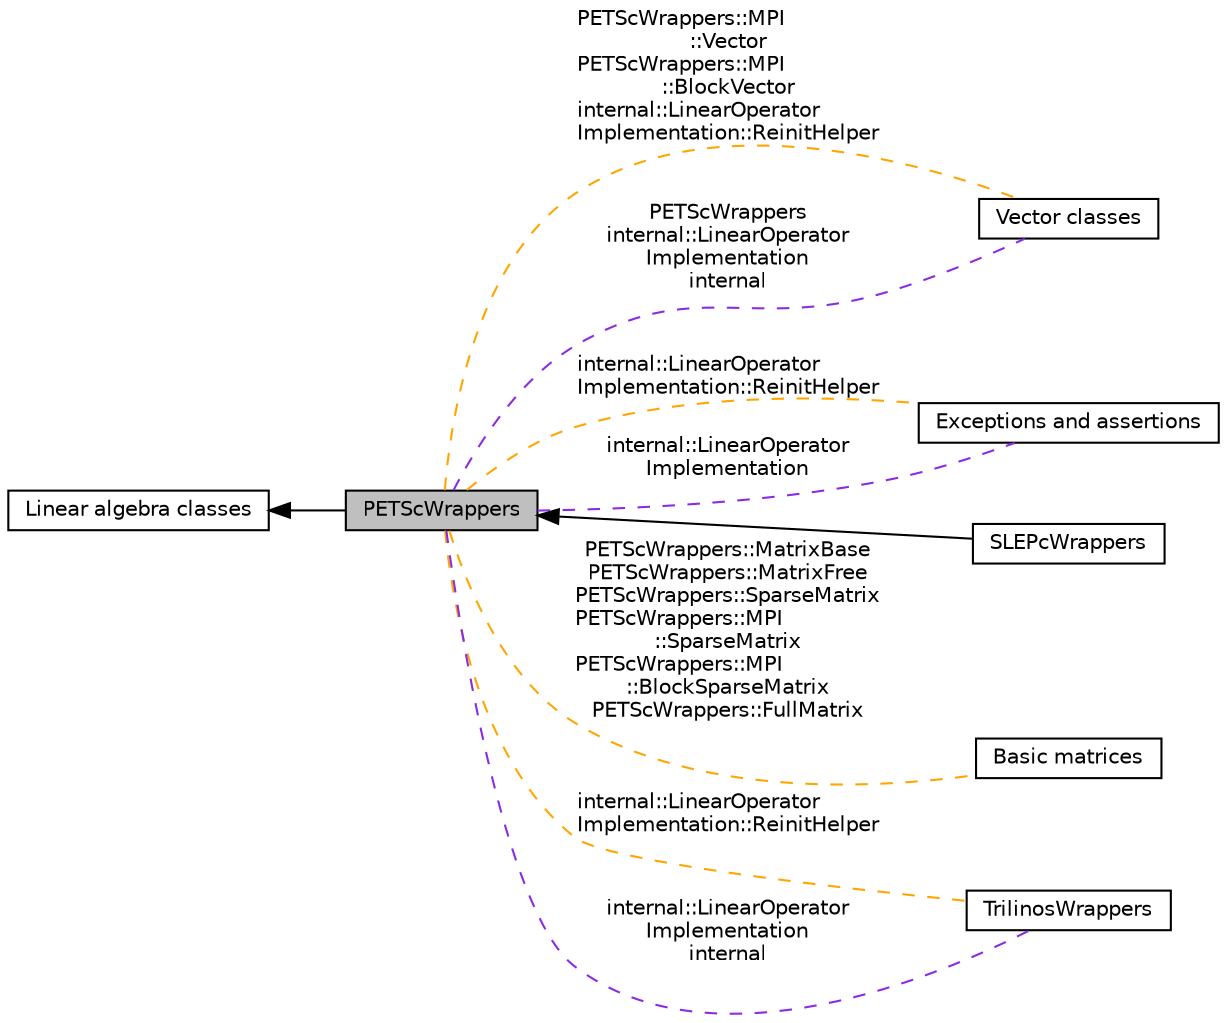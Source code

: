 digraph "PETScWrappers"
{
  edge [fontname="Helvetica",fontsize="10",labelfontname="Helvetica",labelfontsize="10"];
  node [fontname="Helvetica",fontsize="10",shape=box];
  rankdir=LR;
  Node5 [label="Vector classes",height=0.2,width=0.4,color="black", fillcolor="white", style="filled",URL="$group__Vectors.html",tooltip="Here, we list all the classes that satisfy the VectorType concept and may be used in linear solvers (..."];
  Node6 [label="Exceptions and assertions",height=0.2,width=0.4,color="black", fillcolor="white", style="filled",URL="$group__Exceptions.html",tooltip="This module contains classes that are used in the exception mechanism of deal.II."];
  Node3 [label="SLEPcWrappers",height=0.2,width=0.4,color="black", fillcolor="white", style="filled",URL="$group__SLEPcWrappers.html",tooltip="The classes in this module are wrappers around functionality provided by the SLEPc library...."];
  Node2 [label="Linear algebra classes",height=0.2,width=0.4,color="black", fillcolor="white", style="filled",URL="$group__LAC.html",tooltip="This module contains classes that involve linear algebra, i.e., those associated with matrices,..."];
  Node1 [label="PETScWrappers",height=0.2,width=0.4,color="black", fillcolor="grey75", style="filled", fontcolor="black",tooltip="The classes in this module are wrappers around functionality provided by the PETSc library...."];
  Node4 [label="Basic matrices",height=0.2,width=0.4,color="black", fillcolor="white", style="filled",URL="$group__Matrix1.html",tooltip="These are the actual matrix classes provided by deal.II. It is possible to store values in them and r..."];
  Node7 [label="TrilinosWrappers",height=0.2,width=0.4,color="black", fillcolor="white", style="filled",URL="$group__TrilinosWrappers.html",tooltip="The classes in this module are wrappers around functionality provided by the Trilinos library...."];
  Node2->Node1 [shape=plaintext, dir="back", style="solid"];
  Node1->Node3 [shape=plaintext, dir="back", style="solid"];
  Node1->Node4 [shape=plaintext, label="PETScWrappers::MatrixBase\nPETScWrappers::MatrixFree\nPETScWrappers::SparseMatrix\nPETScWrappers::MPI\l::SparseMatrix\nPETScWrappers::MPI\l::BlockSparseMatrix\nPETScWrappers::FullMatrix", color="orange", dir="none", style="dashed"];
  Node1->Node5 [shape=plaintext, label="PETScWrappers::MPI\l::Vector\nPETScWrappers::MPI\l::BlockVector\ninternal::LinearOperator\lImplementation::ReinitHelper", color="orange", dir="none", style="dashed"];
  Node1->Node6 [shape=plaintext, label="internal::LinearOperator\lImplementation::ReinitHelper", color="orange", dir="none", style="dashed"];
  Node1->Node7 [shape=plaintext, label="internal::LinearOperator\lImplementation::ReinitHelper", color="orange", dir="none", style="dashed"];
  Node1->Node5 [shape=plaintext, label="PETScWrappers\ninternal::LinearOperator\lImplementation\ninternal", color="blueviolet", dir="none", style="dashed"];
  Node1->Node6 [shape=plaintext, label="internal::LinearOperator\lImplementation", color="blueviolet", dir="none", style="dashed"];
  Node1->Node7 [shape=plaintext, label="internal::LinearOperator\lImplementation\ninternal", color="blueviolet", dir="none", style="dashed"];
}
